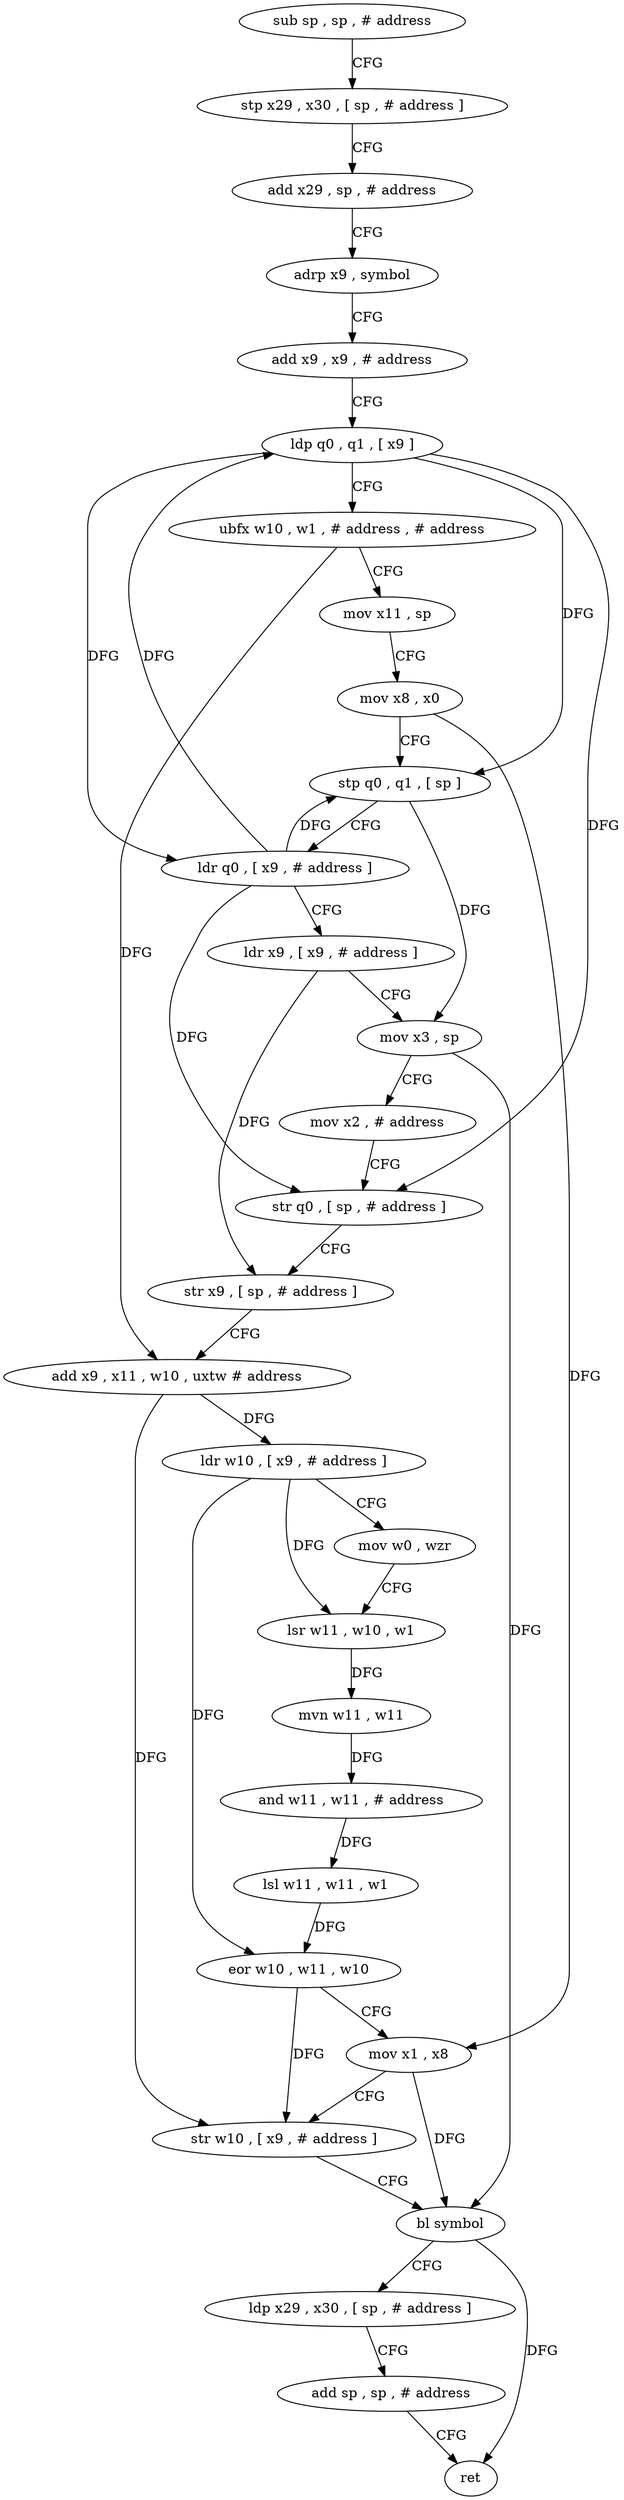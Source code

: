 digraph "func" {
"4212044" [label = "sub sp , sp , # address" ]
"4212048" [label = "stp x29 , x30 , [ sp , # address ]" ]
"4212052" [label = "add x29 , sp , # address" ]
"4212056" [label = "adrp x9 , symbol" ]
"4212060" [label = "add x9 , x9 , # address" ]
"4212064" [label = "ldp q0 , q1 , [ x9 ]" ]
"4212068" [label = "ubfx w10 , w1 , # address , # address" ]
"4212072" [label = "mov x11 , sp" ]
"4212076" [label = "mov x8 , x0" ]
"4212080" [label = "stp q0 , q1 , [ sp ]" ]
"4212084" [label = "ldr q0 , [ x9 , # address ]" ]
"4212088" [label = "ldr x9 , [ x9 , # address ]" ]
"4212092" [label = "mov x3 , sp" ]
"4212096" [label = "mov x2 , # address" ]
"4212100" [label = "str q0 , [ sp , # address ]" ]
"4212104" [label = "str x9 , [ sp , # address ]" ]
"4212108" [label = "add x9 , x11 , w10 , uxtw # address" ]
"4212112" [label = "ldr w10 , [ x9 , # address ]" ]
"4212116" [label = "mov w0 , wzr" ]
"4212120" [label = "lsr w11 , w10 , w1" ]
"4212124" [label = "mvn w11 , w11" ]
"4212128" [label = "and w11 , w11 , # address" ]
"4212132" [label = "lsl w11 , w11 , w1" ]
"4212136" [label = "eor w10 , w11 , w10" ]
"4212140" [label = "mov x1 , x8" ]
"4212144" [label = "str w10 , [ x9 , # address ]" ]
"4212148" [label = "bl symbol" ]
"4212152" [label = "ldp x29 , x30 , [ sp , # address ]" ]
"4212156" [label = "add sp , sp , # address" ]
"4212160" [label = "ret" ]
"4212044" -> "4212048" [ label = "CFG" ]
"4212048" -> "4212052" [ label = "CFG" ]
"4212052" -> "4212056" [ label = "CFG" ]
"4212056" -> "4212060" [ label = "CFG" ]
"4212060" -> "4212064" [ label = "CFG" ]
"4212064" -> "4212068" [ label = "CFG" ]
"4212064" -> "4212080" [ label = "DFG" ]
"4212064" -> "4212084" [ label = "DFG" ]
"4212064" -> "4212100" [ label = "DFG" ]
"4212068" -> "4212072" [ label = "CFG" ]
"4212068" -> "4212108" [ label = "DFG" ]
"4212072" -> "4212076" [ label = "CFG" ]
"4212076" -> "4212080" [ label = "CFG" ]
"4212076" -> "4212140" [ label = "DFG" ]
"4212080" -> "4212084" [ label = "CFG" ]
"4212080" -> "4212092" [ label = "DFG" ]
"4212084" -> "4212088" [ label = "CFG" ]
"4212084" -> "4212064" [ label = "DFG" ]
"4212084" -> "4212080" [ label = "DFG" ]
"4212084" -> "4212100" [ label = "DFG" ]
"4212088" -> "4212092" [ label = "CFG" ]
"4212088" -> "4212104" [ label = "DFG" ]
"4212092" -> "4212096" [ label = "CFG" ]
"4212092" -> "4212148" [ label = "DFG" ]
"4212096" -> "4212100" [ label = "CFG" ]
"4212100" -> "4212104" [ label = "CFG" ]
"4212104" -> "4212108" [ label = "CFG" ]
"4212108" -> "4212112" [ label = "DFG" ]
"4212108" -> "4212144" [ label = "DFG" ]
"4212112" -> "4212116" [ label = "CFG" ]
"4212112" -> "4212120" [ label = "DFG" ]
"4212112" -> "4212136" [ label = "DFG" ]
"4212116" -> "4212120" [ label = "CFG" ]
"4212120" -> "4212124" [ label = "DFG" ]
"4212124" -> "4212128" [ label = "DFG" ]
"4212128" -> "4212132" [ label = "DFG" ]
"4212132" -> "4212136" [ label = "DFG" ]
"4212136" -> "4212140" [ label = "CFG" ]
"4212136" -> "4212144" [ label = "DFG" ]
"4212140" -> "4212144" [ label = "CFG" ]
"4212140" -> "4212148" [ label = "DFG" ]
"4212144" -> "4212148" [ label = "CFG" ]
"4212148" -> "4212152" [ label = "CFG" ]
"4212148" -> "4212160" [ label = "DFG" ]
"4212152" -> "4212156" [ label = "CFG" ]
"4212156" -> "4212160" [ label = "CFG" ]
}
